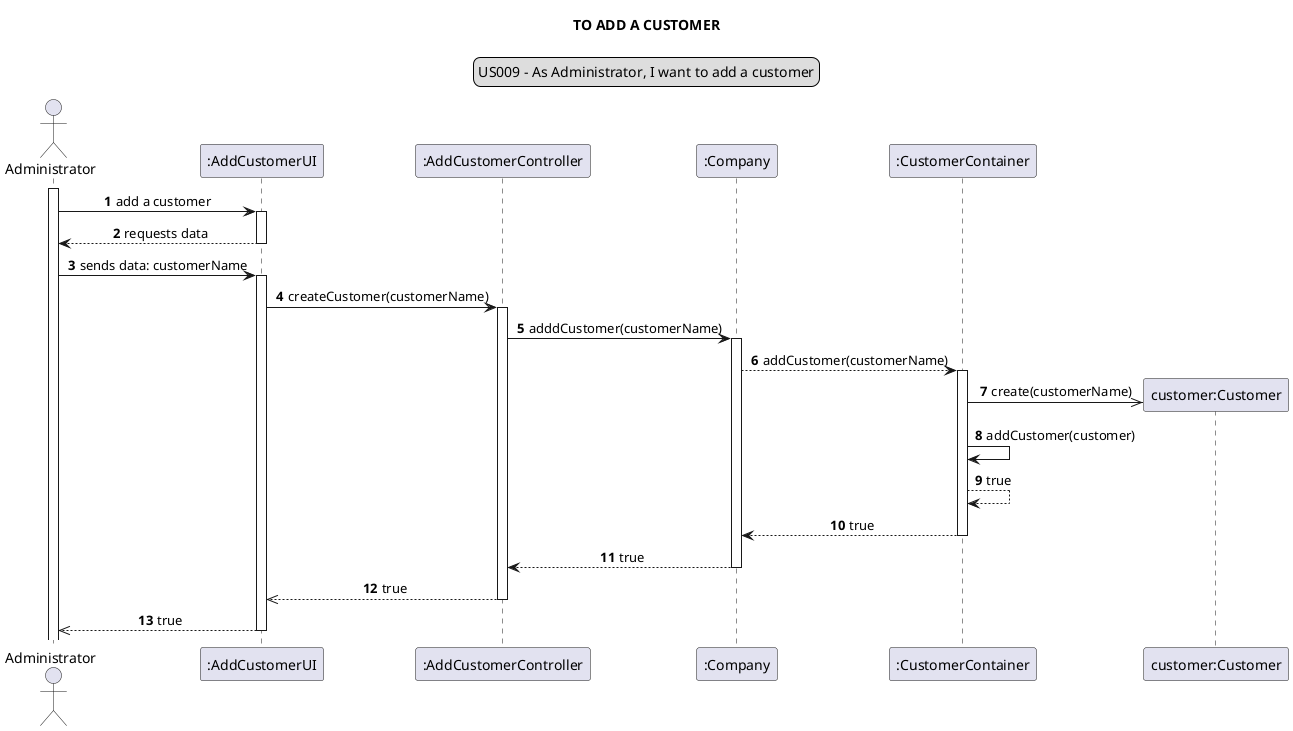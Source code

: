 @startuml
skinparam sequenceMessageAlign center
title TO ADD A CUSTOMER
legend top
US009 - As Administrator, I want to add a customer
end legend
autonumber
actor Administrator
participant ":AddCustomerUI" as ui
participant ":AddCustomerController" as controller
participant ":Company" as company
participant ":CustomerContainer" as container
participant "customer:Customer" as customer

activate Administrator
Administrator -> ui: add a customer
activate ui
ui --> Administrator: requests data
deactivate ui
Administrator -> ui: sends data: customerName
activate ui
ui -> controller: createCustomer(customerName)
activate controller

controller -> company: adddCustomer(customerName)
activate company
company --> container: addCustomer(customerName)
create customer
activate container
container ->> customer: create(customerName)
container -> container: addCustomer(customer)
container --> container: true
container --> company: true
deactivate container
company --> controller: true
deactivate company
controller -->> ui: true
deactivate controller
ui -->>Administrator: true
deactivate ui

@enduml